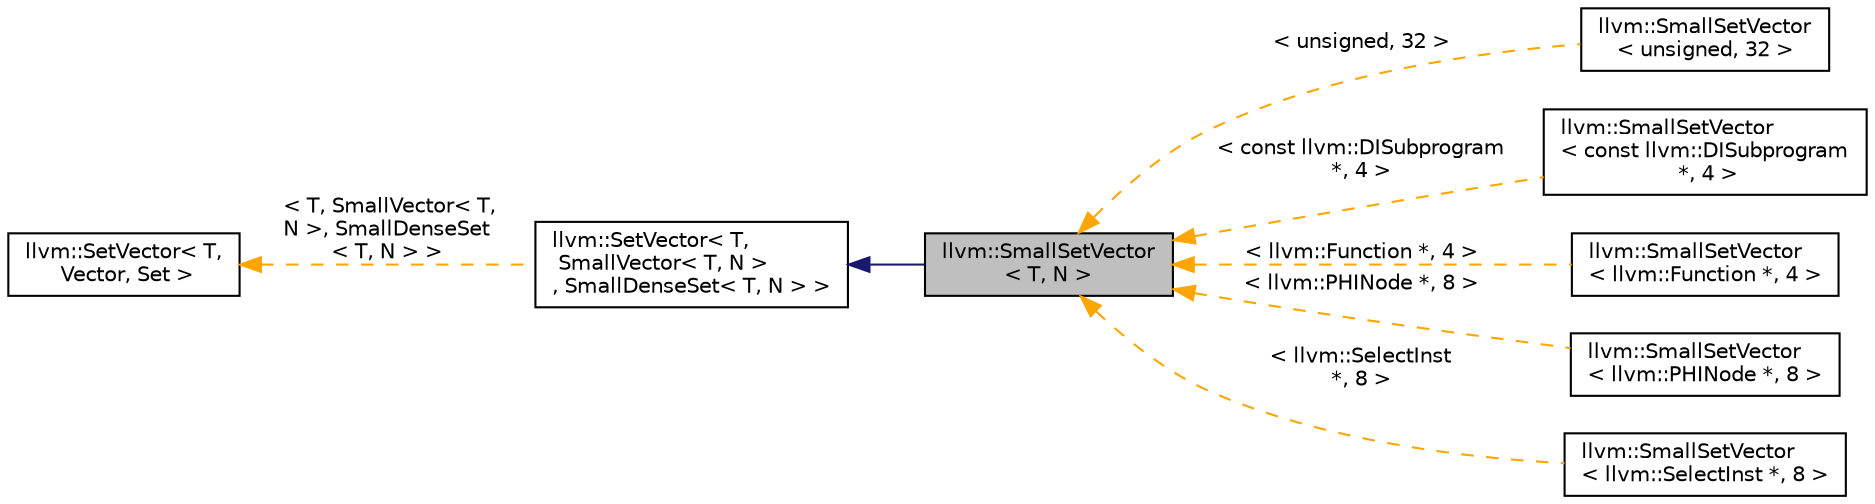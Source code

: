 digraph "llvm::SmallSetVector&lt; T, N &gt;"
{
 // LATEX_PDF_SIZE
  bgcolor="transparent";
  edge [fontname="Helvetica",fontsize="10",labelfontname="Helvetica",labelfontsize="10"];
  node [fontname="Helvetica",fontsize="10",shape="box"];
  rankdir="LR";
  Node1 [label="llvm::SmallSetVector\l\< T, N \>",height=0.2,width=0.4,color="black", fillcolor="grey75", style="filled", fontcolor="black",tooltip="A SetVector that performs no allocations if smaller than a certain size."];
  Node2 -> Node1 [dir="back",color="midnightblue",fontsize="10",style="solid",fontname="Helvetica"];
  Node2 [label="llvm::SetVector\< T,\l SmallVector\< T, N \>\l, SmallDenseSet\< T, N \> \>",height=0.2,width=0.4,color="black",URL="$classllvm_1_1SetVector.html",tooltip=" "];
  Node3 -> Node2 [dir="back",color="orange",fontsize="10",style="dashed",label=" \< T, SmallVector\< T,\l N \>, SmallDenseSet\l\< T, N \> \>" ,fontname="Helvetica"];
  Node3 [label="llvm::SetVector\< T,\l Vector, Set \>",height=0.2,width=0.4,color="black",URL="$classllvm_1_1SetVector.html",tooltip="A vector that has set insertion semantics."];
  Node1 -> Node4 [dir="back",color="orange",fontsize="10",style="dashed",label=" \< unsigned, 32 \>" ,fontname="Helvetica"];
  Node4 [label="llvm::SmallSetVector\l\< unsigned, 32 \>",height=0.2,width=0.4,color="black",URL="$classllvm_1_1SmallSetVector.html",tooltip=" "];
  Node1 -> Node5 [dir="back",color="orange",fontsize="10",style="dashed",label=" \< const llvm::DISubprogram\l *, 4 \>" ,fontname="Helvetica"];
  Node5 [label="llvm::SmallSetVector\l\< const llvm::DISubprogram\l *, 4 \>",height=0.2,width=0.4,color="black",URL="$classllvm_1_1SmallSetVector.html",tooltip=" "];
  Node1 -> Node6 [dir="back",color="orange",fontsize="10",style="dashed",label=" \< llvm::Function *, 4 \>" ,fontname="Helvetica"];
  Node6 [label="llvm::SmallSetVector\l\< llvm::Function *, 4 \>",height=0.2,width=0.4,color="black",URL="$classllvm_1_1SmallSetVector.html",tooltip=" "];
  Node1 -> Node7 [dir="back",color="orange",fontsize="10",style="dashed",label=" \< llvm::PHINode *, 8 \>" ,fontname="Helvetica"];
  Node7 [label="llvm::SmallSetVector\l\< llvm::PHINode *, 8 \>",height=0.2,width=0.4,color="black",URL="$classllvm_1_1SmallSetVector.html",tooltip=" "];
  Node1 -> Node8 [dir="back",color="orange",fontsize="10",style="dashed",label=" \< llvm::SelectInst\l *, 8 \>" ,fontname="Helvetica"];
  Node8 [label="llvm::SmallSetVector\l\< llvm::SelectInst *, 8 \>",height=0.2,width=0.4,color="black",URL="$classllvm_1_1SmallSetVector.html",tooltip=" "];
}
